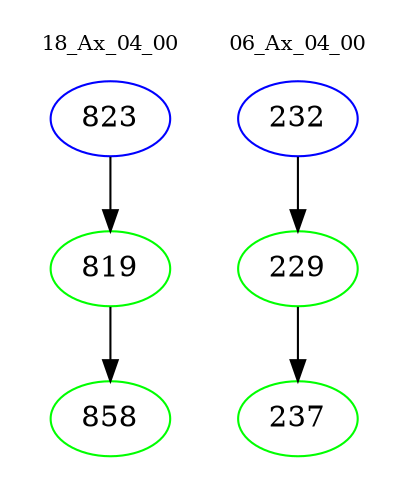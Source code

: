 digraph{
subgraph cluster_0 {
color = white
label = "18_Ax_04_00";
fontsize=10;
T0_823 [label="823", color="blue"]
T0_823 -> T0_819 [color="black"]
T0_819 [label="819", color="green"]
T0_819 -> T0_858 [color="black"]
T0_858 [label="858", color="green"]
}
subgraph cluster_1 {
color = white
label = "06_Ax_04_00";
fontsize=10;
T1_232 [label="232", color="blue"]
T1_232 -> T1_229 [color="black"]
T1_229 [label="229", color="green"]
T1_229 -> T1_237 [color="black"]
T1_237 [label="237", color="green"]
}
}
